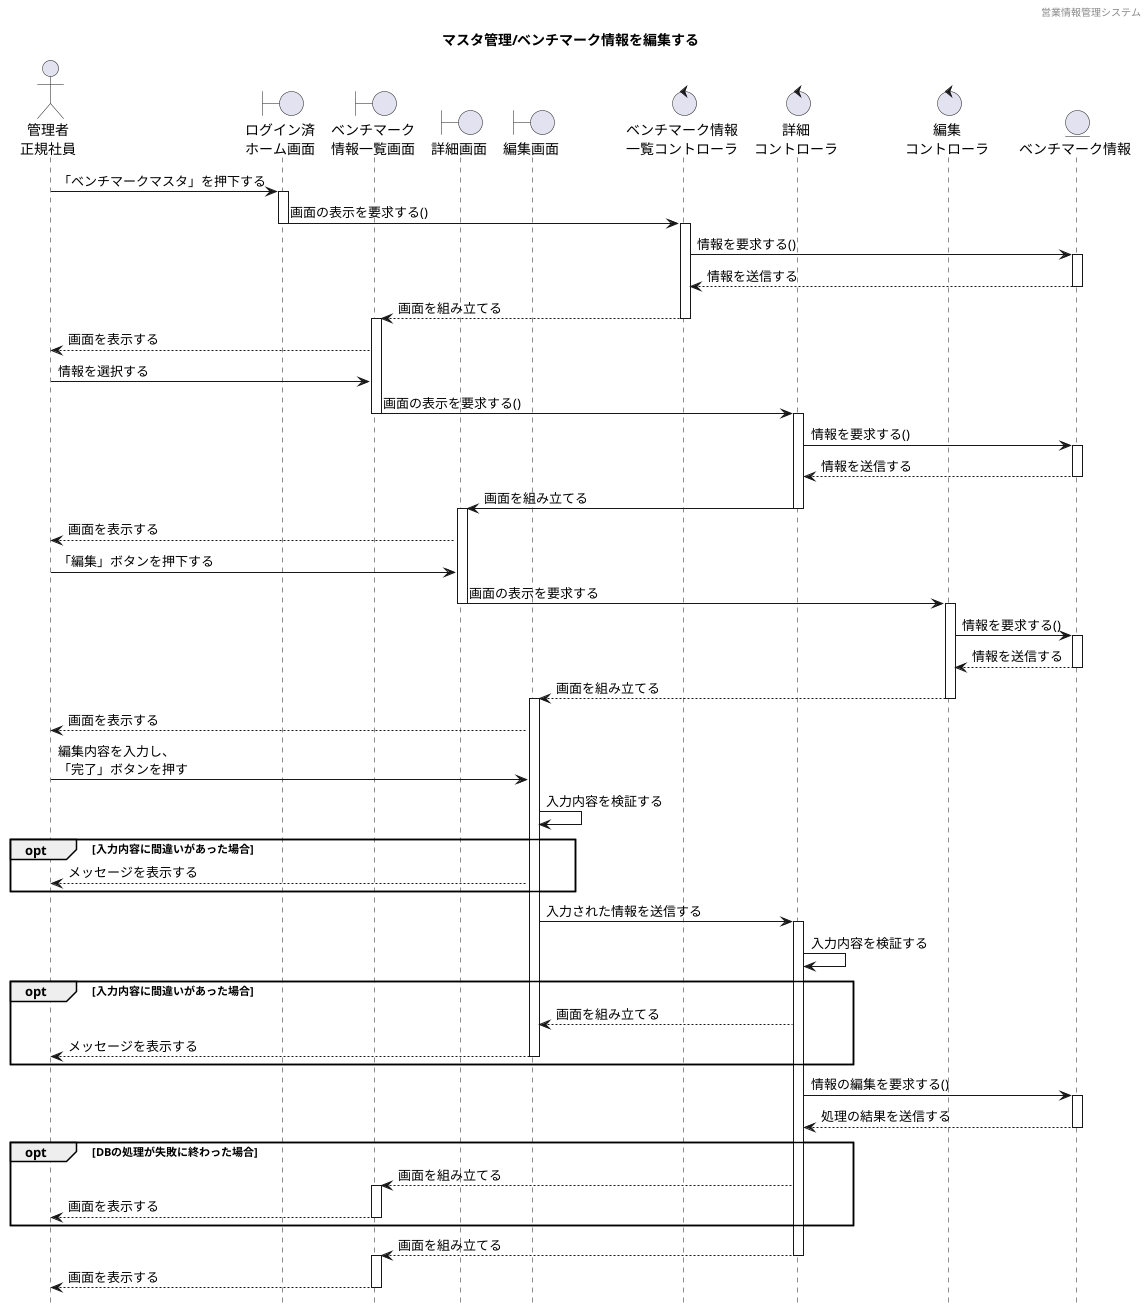@startuml ../../images/ベンチマークマスタ/ベンチマークマスタ管理_編集

hide footbox
header 営業情報管理システム
title マスタ管理/ベンチマーク情報を編集する

' actor "" as 
actor "管理者\n正規社員" as a1 

' boundary "" as 
boundary "ログイン済\nホーム画面" as b1
boundary "ベンチマーク\n情報一覧画面" as b2
boundary "詳細画面" as b3
boundary "編集画面" as b4

' control "" as c
control "ベンチマーク情報\n一覧コントローラ" as c1
control "詳細\nコントローラ" as c2
control "編集\nコントローラ" as c3

' entity "" as e
entity "ベンチマーク情報" as e1

a1 -> b1 : 「ベンチマークマスタ」を押下する
activate b1
b1 -> c1 : 画面の表示を要求する()
deactivate b1
activate c1
c1 -> e1 : 情報を要求する()
activate e1
e1 --> c1 : 情報を送信する
deactivate e1
c1 --> b2 : 画面を組み立てる
deactivate c1
activate b2
b2 --> a1 : 画面を表示する
a1 -> b2 : 情報を選択する
b2 -> c2 : 画面の表示を要求する()
deactivate b2
activate c2
c2 -> e1 : 情報を要求する()
activate e1
e1 --> c2 : 情報を送信する
deactivate e1
c2 -> b3 : 画面を組み立てる
deactivate c2 
activate b3
b3 --> a1 : 画面を表示する
a1 -> b3 : 「編集」ボタンを押下する
b3 -> c3 : 画面の表示を要求する
deactivate b3
activate c3
c3 -> e1 : 情報を要求する()
activate e1
e1 --> c3 : 情報を送信する
deactivate e1
c3 --> b4 : 画面を組み立てる
deactivate c3
activate b4
b4 --> a1 : 画面を表示する
a1 -> b4 : 編集内容を入力し、\n「完了」ボタンを押す
b4 -> b4 : 入力内容を検証する
opt 入力内容に間違いがあった場合
b4 --> a1 : メッセージを表示する
end
b4 -> c2 : 入力された情報を送信する
activate c2
c2 -> c2 : 入力内容を検証する
opt 入力内容に間違いがあった場合
c2 --> b4: 画面を組み立てる
b4 --> a1 : メッセージを表示する 
deactivate b4
end
c2 -> e1 : 情報の編集を要求する()
activate e1
e1 --> c2 : 処理の結果を送信する
deactivate e1
opt DBの処理が失敗に終わった場合
c2 --> b2 : 画面を組み立てる

activate b2
b2 --> a1 : 画面を表示する
deactivate b2
end
c2 --> b2 : 画面を組み立てる
deactivate c2
activate b2
b2 --> a1 : 画面を表示する
deactivate b2

@enduml